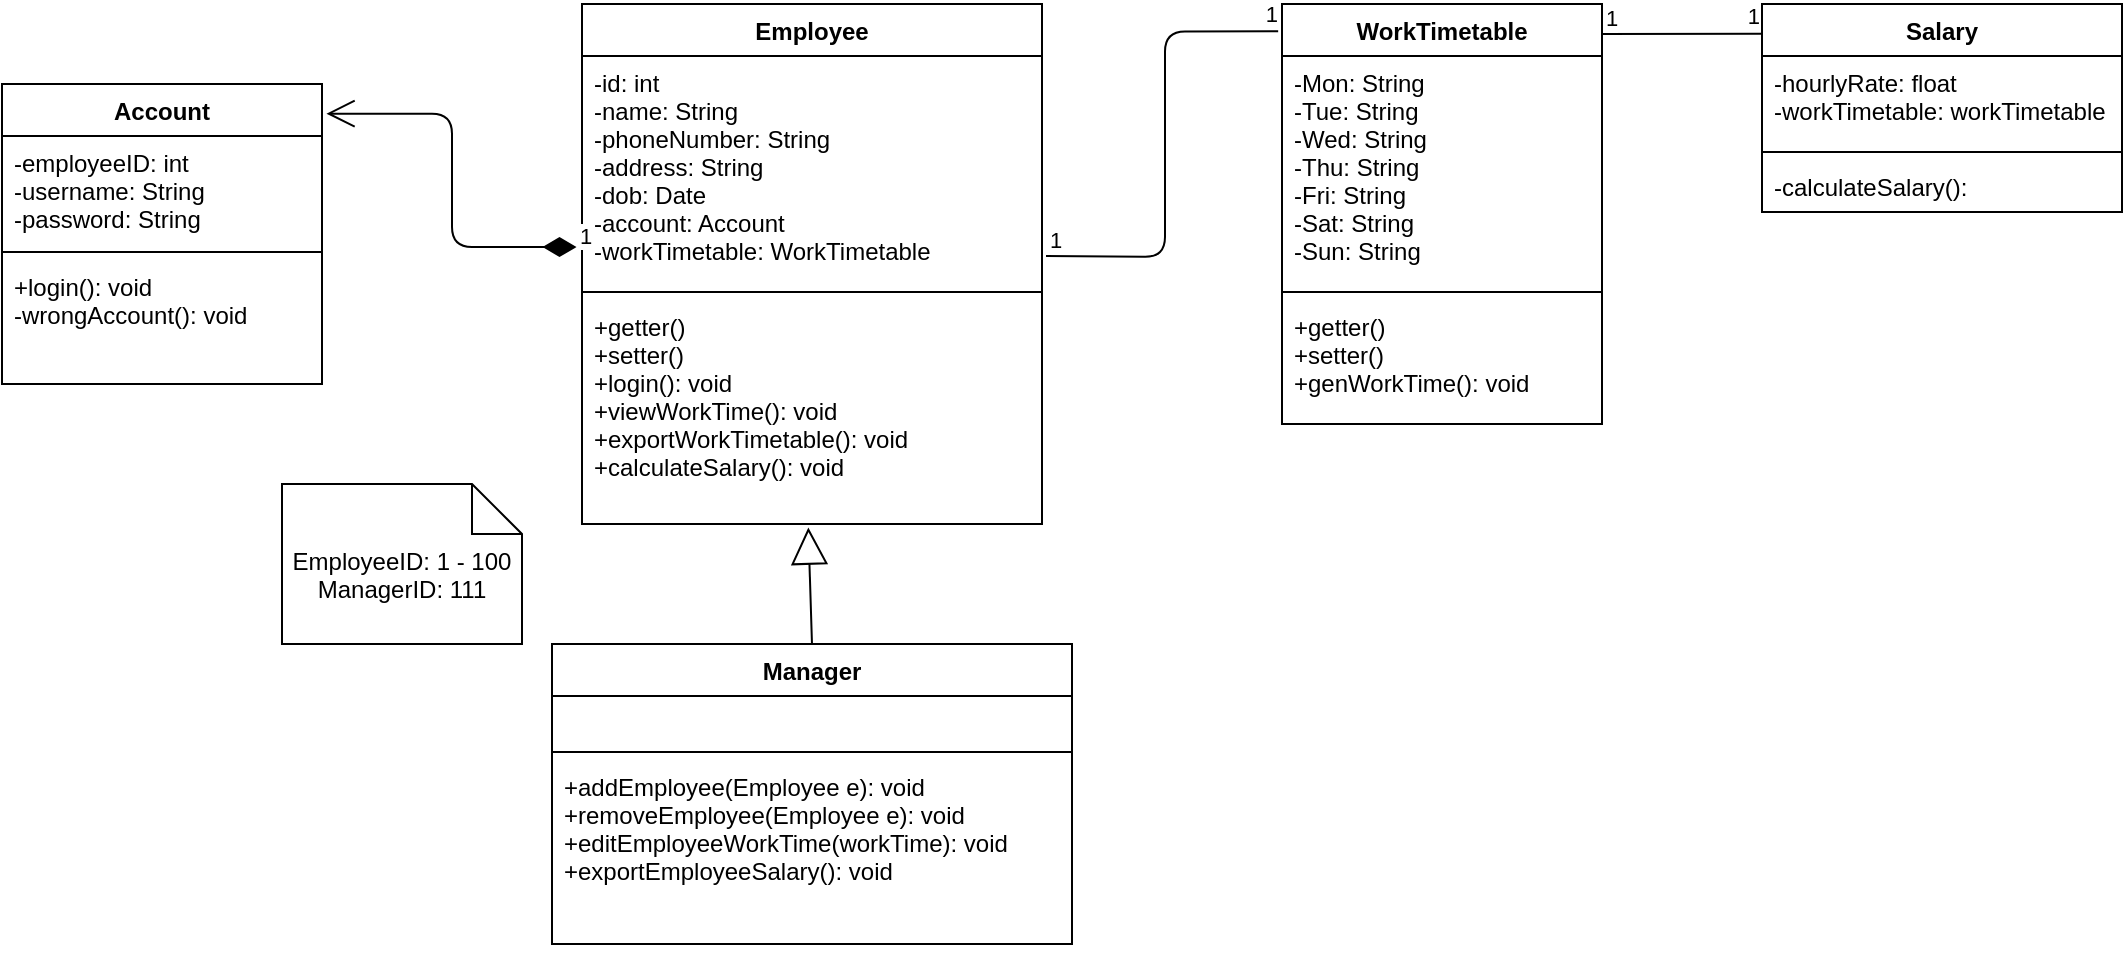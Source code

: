 <mxfile version="13.8.7" type="github">
  <diagram id="C5RBs43oDa-KdzZeNtuy" name="Page-1">
    <mxGraphModel dx="1865" dy="547" grid="1" gridSize="10" guides="1" tooltips="1" connect="1" arrows="1" fold="1" page="1" pageScale="1" pageWidth="827" pageHeight="1169" math="0" shadow="0">
      <root>
        <mxCell id="WIyWlLk6GJQsqaUBKTNV-0" />
        <mxCell id="WIyWlLk6GJQsqaUBKTNV-1" parent="WIyWlLk6GJQsqaUBKTNV-0" />
        <mxCell id="Y97-kvUSINqYxWR_9_tH-6" value="Employee" style="swimlane;fontStyle=1;align=center;verticalAlign=top;childLayout=stackLayout;horizontal=1;startSize=26;horizontalStack=0;resizeParent=1;resizeParentMax=0;resizeLast=0;collapsible=1;marginBottom=0;" parent="WIyWlLk6GJQsqaUBKTNV-1" vertex="1">
          <mxGeometry x="130" y="40" width="230" height="260" as="geometry" />
        </mxCell>
        <mxCell id="Y97-kvUSINqYxWR_9_tH-7" value="-id: int&#xa;-name: String &#xa;-phoneNumber: String &#xa;-address: String &#xa;-dob: Date &#xa;-account: Account&#xa;-workTimetable: WorkTimetable&#xa;&#xa;&#xa;&#xa;" style="text;strokeColor=none;fillColor=none;align=left;verticalAlign=top;spacingLeft=4;spacingRight=4;overflow=hidden;rotatable=0;points=[[0,0.5],[1,0.5]];portConstraint=eastwest;labelBackgroundColor=#ffffff;" parent="Y97-kvUSINqYxWR_9_tH-6" vertex="1">
          <mxGeometry y="26" width="230" height="114" as="geometry" />
        </mxCell>
        <mxCell id="Y97-kvUSINqYxWR_9_tH-8" value="" style="line;strokeWidth=1;fillColor=none;align=left;verticalAlign=middle;spacingTop=-1;spacingLeft=3;spacingRight=3;rotatable=0;labelPosition=right;points=[];portConstraint=eastwest;" parent="Y97-kvUSINqYxWR_9_tH-6" vertex="1">
          <mxGeometry y="140" width="230" height="8" as="geometry" />
        </mxCell>
        <mxCell id="Y97-kvUSINqYxWR_9_tH-9" value="+getter()&#xa;+setter()&#xa;+login(): void&#xa;+viewWorkTime(): void&#xa;+exportWorkTimetable(): void&#xa;+calculateSalary(): void&#xa;" style="text;strokeColor=none;fillColor=none;align=left;verticalAlign=top;spacingLeft=4;spacingRight=4;overflow=hidden;rotatable=0;points=[[0,0.5],[1,0.5]];portConstraint=eastwest;" parent="Y97-kvUSINqYxWR_9_tH-6" vertex="1">
          <mxGeometry y="148" width="230" height="112" as="geometry" />
        </mxCell>
        <mxCell id="Y97-kvUSINqYxWR_9_tH-10" value="Manager" style="swimlane;fontStyle=1;align=center;verticalAlign=top;childLayout=stackLayout;horizontal=1;startSize=26;horizontalStack=0;resizeParent=1;resizeParentMax=0;resizeLast=0;collapsible=1;marginBottom=0;" parent="WIyWlLk6GJQsqaUBKTNV-1" vertex="1">
          <mxGeometry x="115" y="360" width="260" height="150" as="geometry" />
        </mxCell>
        <mxCell id="Y97-kvUSINqYxWR_9_tH-11" value=" " style="text;strokeColor=none;fillColor=none;align=left;verticalAlign=top;spacingLeft=4;spacingRight=4;overflow=hidden;rotatable=0;points=[[0,0.5],[1,0.5]];portConstraint=eastwest;" parent="Y97-kvUSINqYxWR_9_tH-10" vertex="1">
          <mxGeometry y="26" width="260" height="24" as="geometry" />
        </mxCell>
        <mxCell id="Y97-kvUSINqYxWR_9_tH-12" value="" style="line;strokeWidth=1;fillColor=none;align=left;verticalAlign=middle;spacingTop=-1;spacingLeft=3;spacingRight=3;rotatable=0;labelPosition=right;points=[];portConstraint=eastwest;" parent="Y97-kvUSINqYxWR_9_tH-10" vertex="1">
          <mxGeometry y="50" width="260" height="8" as="geometry" />
        </mxCell>
        <mxCell id="Y97-kvUSINqYxWR_9_tH-13" value="+addEmployee(Employee e): void&#xa;+removeEmployee(Employee e): void&#xa;+editEmployeeWorkTime(workTime): void&#xa;+exportEmployeeSalary(): void&#xa;" style="text;strokeColor=none;fillColor=none;align=left;verticalAlign=top;spacingLeft=4;spacingRight=4;overflow=hidden;rotatable=0;points=[[0,0.5],[1,0.5]];portConstraint=eastwest;" parent="Y97-kvUSINqYxWR_9_tH-10" vertex="1">
          <mxGeometry y="58" width="260" height="92" as="geometry" />
        </mxCell>
        <mxCell id="Y97-kvUSINqYxWR_9_tH-19" value="" style="endArrow=block;endSize=16;endFill=0;html=1;exitX=0.5;exitY=0;exitDx=0;exitDy=0;entryX=0.492;entryY=1.016;entryDx=0;entryDy=0;entryPerimeter=0;" parent="WIyWlLk6GJQsqaUBKTNV-1" source="Y97-kvUSINqYxWR_9_tH-10" target="Y97-kvUSINqYxWR_9_tH-9" edge="1">
          <mxGeometry width="160" relative="1" as="geometry">
            <mxPoint x="90" y="370" as="sourcePoint" />
            <mxPoint x="60.32" y="291.472" as="targetPoint" />
          </mxGeometry>
        </mxCell>
        <mxCell id="Y97-kvUSINqYxWR_9_tH-20" value="WorkTimetable" style="swimlane;fontStyle=1;align=center;verticalAlign=top;childLayout=stackLayout;horizontal=1;startSize=26;horizontalStack=0;resizeParent=1;resizeParentMax=0;resizeLast=0;collapsible=1;marginBottom=0;labelBackgroundColor=#ffffff;" parent="WIyWlLk6GJQsqaUBKTNV-1" vertex="1">
          <mxGeometry x="480" y="40" width="160" height="210" as="geometry" />
        </mxCell>
        <mxCell id="Y97-kvUSINqYxWR_9_tH-21" value="-Mon: String&#xa;-Tue: String&#xa;-Wed: String&#xa;-Thu: String&#xa;-Fri: String&#xa;-Sat: String&#xa;-Sun: String&#xa;" style="text;strokeColor=none;fillColor=none;align=left;verticalAlign=top;spacingLeft=4;spacingRight=4;overflow=hidden;rotatable=0;points=[[0,0.5],[1,0.5]];portConstraint=eastwest;" parent="Y97-kvUSINqYxWR_9_tH-20" vertex="1">
          <mxGeometry y="26" width="160" height="114" as="geometry" />
        </mxCell>
        <mxCell id="Y97-kvUSINqYxWR_9_tH-22" value="" style="line;strokeWidth=1;fillColor=none;align=left;verticalAlign=middle;spacingTop=-1;spacingLeft=3;spacingRight=3;rotatable=0;labelPosition=right;points=[];portConstraint=eastwest;" parent="Y97-kvUSINqYxWR_9_tH-20" vertex="1">
          <mxGeometry y="140" width="160" height="8" as="geometry" />
        </mxCell>
        <mxCell id="Y97-kvUSINqYxWR_9_tH-23" value="+getter()&#xa;+setter()&#xa;+genWorkTime(): void&#xa;" style="text;strokeColor=none;fillColor=none;align=left;verticalAlign=top;spacingLeft=4;spacingRight=4;overflow=hidden;rotatable=0;points=[[0,0.5],[1,0.5]];portConstraint=eastwest;" parent="Y97-kvUSINqYxWR_9_tH-20" vertex="1">
          <mxGeometry y="148" width="160" height="62" as="geometry" />
        </mxCell>
        <mxCell id="YvoaTe3m8WfKXrbpgvwH-4" value="Account" style="swimlane;fontStyle=1;align=center;verticalAlign=top;childLayout=stackLayout;horizontal=1;startSize=26;horizontalStack=0;resizeParent=1;resizeParentMax=0;resizeLast=0;collapsible=1;marginBottom=0;" parent="WIyWlLk6GJQsqaUBKTNV-1" vertex="1">
          <mxGeometry x="-160" y="80" width="160" height="150" as="geometry" />
        </mxCell>
        <mxCell id="YvoaTe3m8WfKXrbpgvwH-5" value="-employeeID: int&#xa;-username: String&#xa;-password: String&#xa;" style="text;strokeColor=none;fillColor=none;align=left;verticalAlign=top;spacingLeft=4;spacingRight=4;overflow=hidden;rotatable=0;points=[[0,0.5],[1,0.5]];portConstraint=eastwest;" parent="YvoaTe3m8WfKXrbpgvwH-4" vertex="1">
          <mxGeometry y="26" width="160" height="54" as="geometry" />
        </mxCell>
        <mxCell id="YvoaTe3m8WfKXrbpgvwH-6" value="" style="line;strokeWidth=1;fillColor=none;align=left;verticalAlign=middle;spacingTop=-1;spacingLeft=3;spacingRight=3;rotatable=0;labelPosition=right;points=[];portConstraint=eastwest;" parent="YvoaTe3m8WfKXrbpgvwH-4" vertex="1">
          <mxGeometry y="80" width="160" height="8" as="geometry" />
        </mxCell>
        <mxCell id="YvoaTe3m8WfKXrbpgvwH-7" value="+login(): void&#xa;-wrongAccount(): void" style="text;strokeColor=none;fillColor=none;align=left;verticalAlign=top;spacingLeft=4;spacingRight=4;overflow=hidden;rotatable=0;points=[[0,0.5],[1,0.5]];portConstraint=eastwest;" parent="YvoaTe3m8WfKXrbpgvwH-4" vertex="1">
          <mxGeometry y="88" width="160" height="62" as="geometry" />
        </mxCell>
        <mxCell id="YvoaTe3m8WfKXrbpgvwH-11" value="&lt;div&gt;EmployeeID: 1 - 100&lt;/div&gt;&lt;div&gt;ManagerID: 111&lt;br&gt;&lt;/div&gt;" style="shape=note2;boundedLbl=1;whiteSpace=wrap;html=1;size=25;verticalAlign=top;align=center;" parent="WIyWlLk6GJQsqaUBKTNV-1" vertex="1">
          <mxGeometry x="-20" y="280" width="120" height="80" as="geometry" />
        </mxCell>
        <mxCell id="YvoaTe3m8WfKXrbpgvwH-13" value="1" style="endArrow=open;html=1;endSize=12;startArrow=diamondThin;startSize=14;startFill=1;edgeStyle=orthogonalEdgeStyle;align=left;verticalAlign=bottom;entryX=1.014;entryY=0.099;entryDx=0;entryDy=0;entryPerimeter=0;exitX=-0.012;exitY=0.838;exitDx=0;exitDy=0;exitPerimeter=0;" parent="WIyWlLk6GJQsqaUBKTNV-1" source="Y97-kvUSINqYxWR_9_tH-7" target="YvoaTe3m8WfKXrbpgvwH-4" edge="1">
          <mxGeometry x="-1" y="3" relative="1" as="geometry">
            <mxPoint x="70" y="97" as="sourcePoint" />
            <mxPoint x="110" y="220" as="targetPoint" />
          </mxGeometry>
        </mxCell>
        <mxCell id="YvoaTe3m8WfKXrbpgvwH-14" value="" style="endArrow=none;html=1;edgeStyle=orthogonalEdgeStyle;entryX=-0.012;entryY=0.065;entryDx=0;entryDy=0;entryPerimeter=0;" parent="WIyWlLk6GJQsqaUBKTNV-1" target="Y97-kvUSINqYxWR_9_tH-20" edge="1">
          <mxGeometry relative="1" as="geometry">
            <mxPoint x="362" y="166" as="sourcePoint" />
            <mxPoint x="430" y="230" as="targetPoint" />
          </mxGeometry>
        </mxCell>
        <mxCell id="YvoaTe3m8WfKXrbpgvwH-15" value="1" style="edgeLabel;resizable=0;html=1;align=left;verticalAlign=bottom;" parent="YvoaTe3m8WfKXrbpgvwH-14" connectable="0" vertex="1">
          <mxGeometry x="-1" relative="1" as="geometry" />
        </mxCell>
        <mxCell id="YvoaTe3m8WfKXrbpgvwH-16" value="1" style="edgeLabel;resizable=0;html=1;align=right;verticalAlign=bottom;" parent="YvoaTe3m8WfKXrbpgvwH-14" connectable="0" vertex="1">
          <mxGeometry x="1" relative="1" as="geometry" />
        </mxCell>
        <mxCell id="YvoaTe3m8WfKXrbpgvwH-17" value="Salary" style="swimlane;fontStyle=1;align=center;verticalAlign=top;childLayout=stackLayout;horizontal=1;startSize=26;horizontalStack=0;resizeParent=1;resizeParentMax=0;resizeLast=0;collapsible=1;marginBottom=0;" parent="WIyWlLk6GJQsqaUBKTNV-1" vertex="1">
          <mxGeometry x="720" y="40" width="180" height="104" as="geometry" />
        </mxCell>
        <mxCell id="YvoaTe3m8WfKXrbpgvwH-18" value="-hourlyRate: float&#xa;-workTimetable: workTimetable&#xa;" style="text;strokeColor=none;fillColor=none;align=left;verticalAlign=top;spacingLeft=4;spacingRight=4;overflow=hidden;rotatable=0;points=[[0,0.5],[1,0.5]];portConstraint=eastwest;" parent="YvoaTe3m8WfKXrbpgvwH-17" vertex="1">
          <mxGeometry y="26" width="180" height="44" as="geometry" />
        </mxCell>
        <mxCell id="YvoaTe3m8WfKXrbpgvwH-19" value="" style="line;strokeWidth=1;fillColor=none;align=left;verticalAlign=middle;spacingTop=-1;spacingLeft=3;spacingRight=3;rotatable=0;labelPosition=right;points=[];portConstraint=eastwest;" parent="YvoaTe3m8WfKXrbpgvwH-17" vertex="1">
          <mxGeometry y="70" width="180" height="8" as="geometry" />
        </mxCell>
        <mxCell id="YvoaTe3m8WfKXrbpgvwH-20" value="-calculateSalary():" style="text;strokeColor=none;fillColor=none;align=left;verticalAlign=top;spacingLeft=4;spacingRight=4;overflow=hidden;rotatable=0;points=[[0,0.5],[1,0.5]];portConstraint=eastwest;" parent="YvoaTe3m8WfKXrbpgvwH-17" vertex="1">
          <mxGeometry y="78" width="180" height="26" as="geometry" />
        </mxCell>
        <mxCell id="YvoaTe3m8WfKXrbpgvwH-22" value="" style="endArrow=none;html=1;entryX=-0.002;entryY=0.143;entryDx=0;entryDy=0;entryPerimeter=0;" parent="WIyWlLk6GJQsqaUBKTNV-1" target="YvoaTe3m8WfKXrbpgvwH-17" edge="1">
          <mxGeometry relative="1" as="geometry">
            <mxPoint x="640" y="55" as="sourcePoint" />
            <mxPoint x="800" y="300" as="targetPoint" />
          </mxGeometry>
        </mxCell>
        <mxCell id="YvoaTe3m8WfKXrbpgvwH-23" value="1" style="edgeLabel;resizable=0;html=1;align=left;verticalAlign=bottom;" parent="YvoaTe3m8WfKXrbpgvwH-22" connectable="0" vertex="1">
          <mxGeometry x="-1" relative="1" as="geometry" />
        </mxCell>
        <mxCell id="YvoaTe3m8WfKXrbpgvwH-24" value="1" style="edgeLabel;resizable=0;html=1;align=right;verticalAlign=bottom;" parent="YvoaTe3m8WfKXrbpgvwH-22" connectable="0" vertex="1">
          <mxGeometry x="1" relative="1" as="geometry" />
        </mxCell>
      </root>
    </mxGraphModel>
  </diagram>
</mxfile>
